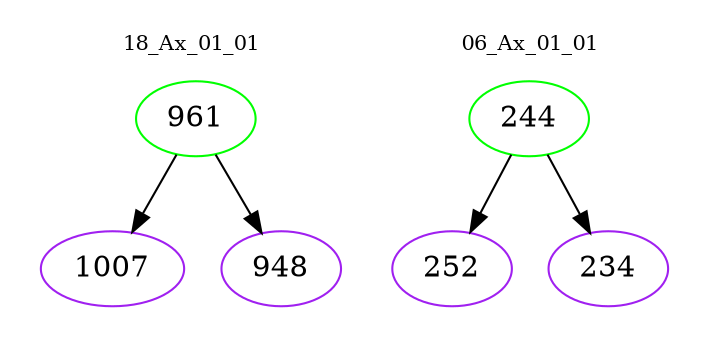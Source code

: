 digraph{
subgraph cluster_0 {
color = white
label = "18_Ax_01_01";
fontsize=10;
T0_961 [label="961", color="green"]
T0_961 -> T0_1007 [color="black"]
T0_1007 [label="1007", color="purple"]
T0_961 -> T0_948 [color="black"]
T0_948 [label="948", color="purple"]
}
subgraph cluster_1 {
color = white
label = "06_Ax_01_01";
fontsize=10;
T1_244 [label="244", color="green"]
T1_244 -> T1_252 [color="black"]
T1_252 [label="252", color="purple"]
T1_244 -> T1_234 [color="black"]
T1_234 [label="234", color="purple"]
}
}
